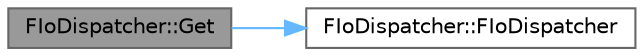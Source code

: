 digraph "FIoDispatcher::Get"
{
 // INTERACTIVE_SVG=YES
 // LATEX_PDF_SIZE
  bgcolor="transparent";
  edge [fontname=Helvetica,fontsize=10,labelfontname=Helvetica,labelfontsize=10];
  node [fontname=Helvetica,fontsize=10,shape=box,height=0.2,width=0.4];
  rankdir="LR";
  Node1 [id="Node000001",label="FIoDispatcher::Get",height=0.2,width=0.4,color="gray40", fillcolor="grey60", style="filled", fontcolor="black",tooltip=" "];
  Node1 -> Node2 [id="edge1_Node000001_Node000002",color="steelblue1",style="solid",tooltip=" "];
  Node2 [id="Node000002",label="FIoDispatcher::FIoDispatcher",height=0.2,width=0.4,color="grey40", fillcolor="white", style="filled",URL="$dd/dda/classFIoDispatcher.html#a366632884b0f2486d91b4853fbcd5a7d",tooltip=" "];
}
